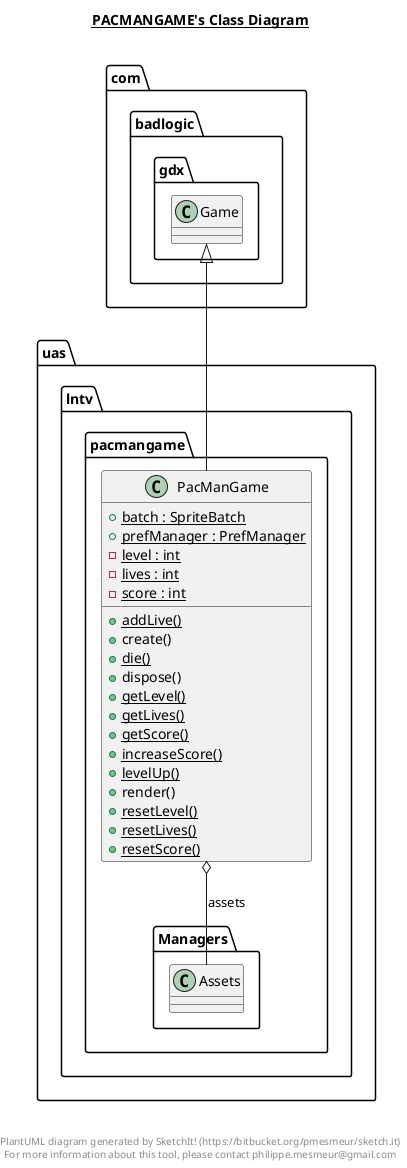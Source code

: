 @startuml

title __PACMANGAME's Class Diagram__\n

  namespace uas.lntv.pacmangame {
    class uas.lntv.pacmangame.PacManGame {
        {static} + batch : SpriteBatch
        {static} + prefManager : PrefManager
        {static} - level : int
        {static} - lives : int
        {static} - score : int
        {static} + addLive()
        + create()
        {static} + die()
        + dispose()
        {static} + getLevel()
        {static} + getLives()
        {static} + getScore()
        {static} + increaseScore()
        {static} + levelUp()
        + render()
        {static} + resetLevel()
        {static} + resetLives()
        {static} + resetScore()
    }
  }
  

  uas.lntv.pacmangame.PacManGame -up-|> com.badlogic.gdx.Game
  uas.lntv.pacmangame.PacManGame o-- uas.lntv.pacmangame.Managers.Assets : assets


right footer


PlantUML diagram generated by SketchIt! (https://bitbucket.org/pmesmeur/sketch.it)
For more information about this tool, please contact philippe.mesmeur@gmail.com
endfooter

@enduml
